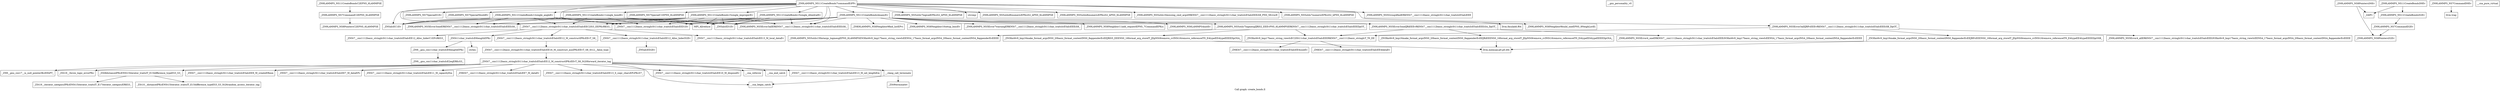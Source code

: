 digraph "Call graph: create_bonds.ll" {
	label="Call graph: create_bonds.ll";

	Node0x55df99c96df0 [shape=record,label="{_ZN9LAMMPS_NS11CreateBondsC2EPNS_6LAMMPSE}"];
	Node0x55df99c96df0 -> Node0x55df99bf5110;
	Node0x55df99bf5110 [shape=record,label="{_ZN9LAMMPS_NS7CommandC2EPNS_6LAMMPSE}"];
	Node0x55df99bf5110 -> Node0x55df99bf19f0;
	Node0x55df99c93900 [shape=record,label="{_ZN9LAMMPS_NS11CreateBonds7commandEiPPc}"];
	Node0x55df99c93900 -> Node0x55df99c52120;
	Node0x55df99c93900 -> Node0x55df99bf49f0;
	Node0x55df99c93900 -> Node0x55df99bffab0;
	Node0x55df99c93900 -> Node0x55df99c28240;
	Node0x55df99c93900 -> Node0x55df99bf1aa0;
	Node0x55df99c93900 -> Node0x55df99bf23d0;
	Node0x55df99c93900 -> Node0x55df99bf3940;
	Node0x55df99c93900 -> Node0x55df99c02f10;
	Node0x55df99c93900 -> Node0x55df99bf52b0;
	Node0x55df99c93900 -> Node0x55df99bf3a40;
	Node0x55df99c93900 -> Node0x55df99bf4d40;
	Node0x55df99c93900 -> Node0x55df99bf1b10;
	Node0x55df99c93900 -> Node0x55df99bf1ba0;
	Node0x55df99c93900 -> Node0x55df99bf4dd0;
	Node0x55df99c93900 -> Node0x55df99c49d80;
	Node0x55df99c93900 -> Node0x55df99bb12d0;
	Node0x55df99c93900 -> Node0x55df99c96e70;
	Node0x55df99c93900 -> Node0x55df99bf4410;
	Node0x55df99c93900 -> Node0x55df99d29d10;
	Node0x55df99c93900 -> Node0x55df99d3f2e0;
	Node0x55df99c93900 -> Node0x55df99d3f580;
	Node0x55df99bf1aa0 [shape=record,label="{_ZN9LAMMPS_NS5Error3allERKNSt7__cxx1112basic_stringIcSt11char_traitsIcESaIcEEEiS8_}"];
	Node0x55df99c52120 [shape=record,label="{_ZNSaIcEC1Ev}"];
	Node0x55df99bf49f0 [shape=record,label="{_ZNSt7__cxx1112basic_stringIcSt11char_traitsIcESaIcEEC2IS3_EEPKcRKS3_}"];
	Node0x55df99bf49f0 -> Node0x55df99c01390;
	Node0x55df99bf49f0 -> Node0x55df99c089d0;
	Node0x55df99bf49f0 -> Node0x55df99c0a360;
	Node0x55df99bf49f0 -> Node0x55df99c0ad20;
	Node0x55df99bf49f0 -> Node0x55df99c0c3f0;
	Node0x55df99c0d270 [shape=record,label="{__gxx_personality_v0}"];
	Node0x55df99bf23d0 [shape=record,label="{_ZNSt7__cxx1112basic_stringIcSt11char_traitsIcESaIcEED1Ev}"];
	Node0x55df99bf3940 [shape=record,label="{_ZNSaIcED1Ev}"];
	Node0x55df99bf4410 [shape=record,label="{_ZN9LAMMPS_NS5utils16missing_cmd_argsERKNSt7__cxx1112basic_stringIcSt11char_traitsIcESaIcEEEiS8_PNS_5ErrorE}"];
	Node0x55df99c49d80 [shape=record,label="{strcmp}"];
	Node0x55df99d3f580 [shape=record,label="{_ZN9LAMMPS_NS5Group4findERKNSt7__cxx1112basic_stringIcSt11char_traitsIcESaIcEEE}"];
	Node0x55df99d3f2e0 [shape=record,label="{_ZN9LAMMPS_NS5Error3allIJRPcEEEvRKNSt7__cxx1112basic_stringIcSt11char_traitsIcESaIcEEEiSB_DpOT_}"];
	Node0x55df99d3f2e0 -> Node0x55df99c102e0;
	Node0x55df99d3f2e0 -> Node0x55df99c12a00;
	Node0x55df99d3f2e0 -> Node0x55df99c13930;
	Node0x55df99c96e70 [shape=record,label="{_ZN9LAMMPS_NS5utils8inumericEPKciS2_bPNS_6LAMMPSE}"];
	Node0x55df99d29d10 [shape=record,label="{_ZN9LAMMPS_NS5utils7numericEPKciS2_bPNS_6LAMMPSE}"];
	Node0x55df99bb12d0 [shape=record,label="{_ZN9LAMMPS_NS5utils8tnumericEPKciS2_bPNS_6LAMMPSE}"];
	Node0x55df99bf4dd0 [shape=record,label="{_ZN9LAMMPS_NS5utils7logicalEPKciS2_bPNS_6LAMMPSE}"];
	Node0x55df99bf1ba0 [shape=record,label="{_ZN9LAMMPS_NS11CreateBonds4manyEv}"];
	Node0x55df99bf1ba0 -> Node0x55df99c15860;
	Node0x55df99bf1ba0 -> Node0x55df99c16840;
	Node0x55df99bf1ba0 -> Node0x55df99c52120;
	Node0x55df99bf1ba0 -> Node0x55df99bf49f0;
	Node0x55df99bf1ba0 -> Node0x55df99bf3940;
	Node0x55df99bf1ba0 -> Node0x55df99bf23d0;
	Node0x55df99bf1ba0 -> Node0x55df99bf1aa0;
	Node0x55df99bf1ba0 -> Node0x55df99c1f960;
	Node0x55df99bf1ba0 -> Node0x55df99c1e010;
	Node0x55df99bf1ba0 -> Node0x55df99c1c7b0;
	Node0x55df99bf1ba0 -> Node0x55df99c1bf80;
	Node0x55df99bf1ba0 -> Node0x55df99c1af80;
	Node0x55df99bf1ba0 -> Node0x55df99c1a170;
	Node0x55df99bf1ba0 -> Node0x55df99c186c0;
	Node0x55df99bf1ba0 -> Node0x55df99c17510;
	Node0x55df99bf1b10 [shape=record,label="{_ZN9LAMMPS_NS11CreateBonds11single_bondEv}"];
	Node0x55df99bf1b10 -> Node0x55df99bf3940;
	Node0x55df99bf1b10 -> Node0x55df99c1e010;
	Node0x55df99bf1b10 -> Node0x55df99c52120;
	Node0x55df99bf1b10 -> Node0x55df99bf49f0;
	Node0x55df99bf1b10 -> Node0x55df99bf23d0;
	Node0x55df99bf1b10 -> Node0x55df99c20e90;
	Node0x55df99bf1b10 -> Node0x55df99bf1aa0;
	Node0x55df99bf4d40 [shape=record,label="{_ZN9LAMMPS_NS11CreateBonds12single_angleEv}"];
	Node0x55df99bf4d40 -> Node0x55df99bf3940;
	Node0x55df99bf4d40 -> Node0x55df99bf23d0;
	Node0x55df99bf4d40 -> Node0x55df99c1e010;
	Node0x55df99bf4d40 -> Node0x55df99c52120;
	Node0x55df99bf4d40 -> Node0x55df99bf49f0;
	Node0x55df99bf4d40 -> Node0x55df99c20e90;
	Node0x55df99bf4d40 -> Node0x55df99bf1aa0;
	Node0x55df99bf3a40 [shape=record,label="{_ZN9LAMMPS_NS11CreateBonds15single_dihedralEv}"];
	Node0x55df99bf3a40 -> Node0x55df99bf3940;
	Node0x55df99bf3a40 -> Node0x55df99bf23d0;
	Node0x55df99bf3a40 -> Node0x55df99c20e90;
	Node0x55df99bf3a40 -> Node0x55df99c1e010;
	Node0x55df99bf3a40 -> Node0x55df99c52120;
	Node0x55df99bf3a40 -> Node0x55df99bf49f0;
	Node0x55df99bf3a40 -> Node0x55df99bf1aa0;
	Node0x55df99bf52b0 [shape=record,label="{_ZN9LAMMPS_NS11CreateBonds15single_improperEv}"];
	Node0x55df99bf52b0 -> Node0x55df99bf3940;
	Node0x55df99bf52b0 -> Node0x55df99bf23d0;
	Node0x55df99bf52b0 -> Node0x55df99c20e90;
	Node0x55df99bf52b0 -> Node0x55df99c1e010;
	Node0x55df99bf52b0 -> Node0x55df99c52120;
	Node0x55df99bf52b0 -> Node0x55df99bf49f0;
	Node0x55df99bf52b0 -> Node0x55df99bf1aa0;
	Node0x55df99c02f10 [shape=record,label="{_ZN9LAMMPS_NS7SpecialC1EPNS_6LAMMPSE}"];
	Node0x55df99c28240 [shape=record,label="{_ZN9LAMMPS_NS7Special5buildEv}"];
	Node0x55df99bffab0 [shape=record,label="{_ZN9LAMMPS_NS7SpecialD1Ev}"];
	Node0x55df99c15860 [shape=record,label="{_ZN9LAMMPS_NS8Neighbor11add_requestEPNS_7CommandEPKci}"];
	Node0x55df99c16840 [shape=record,label="{_ZN9LAMMPS_NS6LAMMPS4initEv}"];
	Node0x55df99c17510 [shape=record,label="{_ZN9LAMMPS_NS5Error7warningERKNSt7__cxx1112basic_stringIcSt11char_traitsIcESaIcEEEiS8_}"];
	Node0x55df99c186c0 [shape=record,label="{_ZN9LAMMPS_NS8Neighbor10setup_binsEv}"];
	Node0x55df99c1a170 [shape=record,label="{_ZNK9LAMMPS_NS8Neighbor9find_listEPvi}"];
	Node0x55df99c1af80 [shape=record,label="{_ZN9LAMMPS_NS8Neighbor9build_oneEPNS_9NeighListEi}"];
	Node0x55df99c1bf80 [shape=record,label="{llvm.fmuladd.f64}"];
	Node0x55df99c1c7b0 [shape=record,label="{_ZN9LAMMPS_NS5Error3oneIJRiEEEvRKNSt7__cxx1112basic_stringIcSt11char_traitsIcESaIcEEEiSA_DpOT_}"];
	Node0x55df99c1c7b0 -> Node0x55df99c102e0;
	Node0x55df99c1c7b0 -> Node0x55df99c25eb0;
	Node0x55df99c1c7b0 -> Node0x55df99c27190;
	Node0x55df99c1e010 [shape=record,label="{MPI_Allreduce}"];
	Node0x55df99c1f960 [shape=record,label="{_ZN9LAMMPS_NS5utils7logmesgIJRlS2_EEEvPNS_6LAMMPSERKNSt7__cxx1112basic_stringIcSt11char_traitsIcESaIcEEEDpOT_}"];
	Node0x55df99c1f960 -> Node0x55df99c102e0;
	Node0x55df99c1f960 -> Node0x55df99c27f90;
	Node0x55df99c1f960 -> Node0x55df99c28c70;
	Node0x55df99c20e90 [shape=record,label="{_ZN9LAMMPS_NS5Error3oneERKNSt7__cxx1112basic_stringIcSt11char_traitsIcESaIcEEEiS8_}"];
	Node0x55df99c2b2e0 [shape=record,label="{_ZN9LAMMPS_NS11CreateBondsD2Ev}"];
	Node0x55df99c2b2e0 -> Node0x55df99c2c680;
	Node0x55df99c2f540 [shape=record,label="{_ZN9LAMMPS_NS11CreateBondsD0Ev}"];
	Node0x55df99c2f540 -> Node0x55df99c2b2e0;
	Node0x55df99c2f540 -> Node0x55df99c311b0;
	Node0x55df99bf19f0 [shape=record,label="{_ZN9LAMMPS_NS8PointersC2EPNS_6LAMMPSE}"];
	Node0x55df99c2c680 [shape=record,label="{_ZN9LAMMPS_NS7CommandD2Ev}"];
	Node0x55df99c2c680 -> Node0x55df99c32ad0;
	Node0x55df99c33970 [shape=record,label="{_ZN9LAMMPS_NS7CommandD0Ev}"];
	Node0x55df99c33970 -> Node0x55df99c38fb0;
	Node0x55df99c3a200 [shape=record,label="{__cxa_pure_virtual}"];
	Node0x55df99c32ad0 [shape=record,label="{_ZN9LAMMPS_NS8PointersD2Ev}"];
	Node0x55df99c3b880 [shape=record,label="{_ZN9LAMMPS_NS8PointersD0Ev}"];
	Node0x55df99c3b880 -> Node0x55df99c32ad0;
	Node0x55df99c3b880 -> Node0x55df99c311b0;
	Node0x55df99c311b0 [shape=record,label="{_ZdlPv}"];
	Node0x55df99c38fb0 [shape=record,label="{llvm.trap}"];
	Node0x55df99c01390 [shape=record,label="{_ZNSt7__cxx1112basic_stringIcSt11char_traitsIcESaIcEE13_M_local_dataEv}"];
	Node0x55df99c089d0 [shape=record,label="{_ZNSt7__cxx1112basic_stringIcSt11char_traitsIcESaIcEE12_Alloc_hiderC1EPcRKS3_}"];
	Node0x55df99c0ad20 [shape=record,label="{_ZNSt7__cxx1112basic_stringIcSt11char_traitsIcESaIcEE12_M_constructIPKcEEvT_S8_}"];
	Node0x55df99c0ad20 -> Node0x55df99c3f000;
	Node0x55df99c0a360 [shape=record,label="{_ZNSt11char_traitsIcE6lengthEPKc}"];
	Node0x55df99c0a360 -> Node0x55df99c41cf0;
	Node0x55df99c0a360 -> Node0x55df99c435c0;
	Node0x55df99c0c3f0 [shape=record,label="{_ZNSt7__cxx1112basic_stringIcSt11char_traitsIcESaIcEE12_Alloc_hiderD2Ev}"];
	Node0x55df99c0c3f0 -> Node0x55df99c443e0;
	Node0x55df99c3f000 [shape=record,label="{_ZNSt7__cxx1112basic_stringIcSt11char_traitsIcESaIcEE16_M_construct_auxIPKcEEvT_S8_St12__false_type}"];
	Node0x55df99c3f000 -> Node0x55df99c45f50;
	Node0x55df99c45f50 [shape=record,label="{_ZNSt7__cxx1112basic_stringIcSt11char_traitsIcESaIcEE12_M_constructIPKcEEvT_S8_St20forward_iterator_tag}"];
	Node0x55df99c45f50 -> Node0x55df99c47080;
	Node0x55df99c45f50 -> Node0x55df99c488a0;
	Node0x55df99c45f50 -> Node0x55df99c49720;
	Node0x55df99c45f50 -> Node0x55df99c4bdb0;
	Node0x55df99c45f50 -> Node0x55df99c4cc30;
	Node0x55df99c45f50 -> Node0x55df99c4dc90;
	Node0x55df99c45f50 -> Node0x55df99c4e3a0;
	Node0x55df99c45f50 -> Node0x55df99c29110;
	Node0x55df99c45f50 -> Node0x55df99c4ef50;
	Node0x55df99c45f50 -> Node0x55df99c4f920;
	Node0x55df99c45f50 -> Node0x55df99c50a20;
	Node0x55df99c45f50 -> Node0x55df99c52360;
	Node0x55df99c45f50 -> Node0x55df99c52bf0;
	Node0x55df99c45f50 -> Node0x55df99c54e30;
	Node0x55df99c47080 [shape=record,label="{_ZN9__gnu_cxx17__is_null_pointerIKcEEbPT_}"];
	Node0x55df99c488a0 [shape=record,label="{_ZSt19__throw_logic_errorPKc}"];
	Node0x55df99c49720 [shape=record,label="{_ZSt8distanceIPKcENSt15iterator_traitsIT_E15difference_typeES3_S3_}"];
	Node0x55df99c49720 -> Node0x55df99c556c0;
	Node0x55df99c49720 -> Node0x55df99c57cd0;
	Node0x55df99c4cc30 [shape=record,label="{_ZNSt7__cxx1112basic_stringIcSt11char_traitsIcESaIcEE7_M_dataEPc}"];
	Node0x55df99c4bdb0 [shape=record,label="{_ZNSt7__cxx1112basic_stringIcSt11char_traitsIcESaIcEE9_M_createERmm}"];
	Node0x55df99c4dc90 [shape=record,label="{_ZNSt7__cxx1112basic_stringIcSt11char_traitsIcESaIcEE11_M_capacityEm}"];
	Node0x55df99c29110 [shape=record,label="{_ZNSt7__cxx1112basic_stringIcSt11char_traitsIcESaIcEE13_S_copy_charsEPcPKcS7_}"];
	Node0x55df99c4e3a0 [shape=record,label="{_ZNKSt7__cxx1112basic_stringIcSt11char_traitsIcESaIcEE7_M_dataEv}"];
	Node0x55df99c4ef50 [shape=record,label="{__cxa_begin_catch}"];
	Node0x55df99c4f920 [shape=record,label="{_ZNSt7__cxx1112basic_stringIcSt11char_traitsIcESaIcEE10_M_disposeEv}"];
	Node0x55df99c50a20 [shape=record,label="{__cxa_rethrow}"];
	Node0x55df99c52360 [shape=record,label="{__cxa_end_catch}"];
	Node0x55df99c54e30 [shape=record,label="{__clang_call_terminate}"];
	Node0x55df99c54e30 -> Node0x55df99c4ef50;
	Node0x55df99c54e30 -> Node0x55df99c5d8a0;
	Node0x55df99c5d8a0 [shape=record,label="{_ZSt9terminatev}"];
	Node0x55df99c52bf0 [shape=record,label="{_ZNSt7__cxx1112basic_stringIcSt11char_traitsIcESaIcEE13_M_set_lengthEm}"];
	Node0x55df99c57cd0 [shape=record,label="{_ZSt10__distanceIPKcENSt15iterator_traitsIT_E15difference_typeES3_S3_St26random_access_iterator_tag}"];
	Node0x55df99c556c0 [shape=record,label="{_ZSt19__iterator_categoryIPKcENSt15iterator_traitsIT_E17iterator_categoryERKS3_}"];
	Node0x55df99c41cf0 [shape=record,label="{_ZN9__gnu_cxx11char_traitsIcE6lengthEPKc}"];
	Node0x55df99c41cf0 -> Node0x55df99c5f980;
	Node0x55df99c435c0 [shape=record,label="{strlen}"];
	Node0x55df99c5f980 [shape=record,label="{_ZN9__gnu_cxx11char_traitsIcE2eqERKcS3_}"];
	Node0x55df99c443e0 [shape=record,label="{_ZNSaIcED2Ev}"];
	Node0x55df99c13930 [shape=record,label="{_ZN9LAMMPS_NS5Error4_allERKNSt7__cxx1112basic_stringIcSt11char_traitsIcESaIcEEEiN3fmt6v9_lmp17basic_string_viewIcEENSA_17basic_format_argsINSA_20basic_format_contextINSA_8appenderEcEEEE}"];
	Node0x55df99c102e0 [shape=record,label="{_ZN3fmt6v9_lmp17basic_string_viewIcEC2ISt11char_traitsIcESaIcEEERKNSt7__cxx1112basic_stringIcT_T0_EE}"];
	Node0x55df99c102e0 -> Node0x55df99c655d0;
	Node0x55df99c102e0 -> Node0x55df99c66240;
	Node0x55df99c12a00 [shape=record,label="{_ZN3fmt6v9_lmp16make_format_argsINS0_20basic_format_contextINS0_8appenderEcEEJRPcEEENS0_16format_arg_storeIT_JDpNSt9remove_cvINSt16remove_referenceIT0_E4typeEE4typeEEEEDpOSB_}"];
	Node0x55df99c12a00 -> Node0x55df99c666e0;
	Node0x55df99c655d0 [shape=record,label="{_ZNKSt7__cxx1112basic_stringIcSt11char_traitsIcESaIcEE4dataEv}"];
	Node0x55df99c66240 [shape=record,label="{_ZNKSt7__cxx1112basic_stringIcSt11char_traitsIcESaIcEE4sizeEv}"];
	Node0x55df99c666e0 [shape=record,label="{llvm.memcpy.p0.p0.i64}"];
	Node0x55df99c27190 [shape=record,label="{_ZN9LAMMPS_NS5Error4_oneERKNSt7__cxx1112basic_stringIcSt11char_traitsIcESaIcEEEiN3fmt6v9_lmp17basic_string_viewIcEENSA_17basic_format_argsINSA_20basic_format_contextINSA_8appenderEcEEEE}"];
	Node0x55df99c25eb0 [shape=record,label="{_ZN3fmt6v9_lmp16make_format_argsINS0_20basic_format_contextINS0_8appenderEcEEJRiEEENS0_16format_arg_storeIT_JDpNSt9remove_cvINSt16remove_referenceIT0_E4typeEE4typeEEEEDpOSA_}"];
	Node0x55df99c25eb0 -> Node0x55df99c666e0;
	Node0x55df99c28c70 [shape=record,label="{_ZN9LAMMPS_NS5utils15fmtargs_logmesgEPNS_6LAMMPSEN3fmt6v9_lmp17basic_string_viewIcEENS4_17basic_format_argsINS4_20basic_format_contextINS4_8appenderEcEEEE}"];
	Node0x55df99c27f90 [shape=record,label="{_ZN3fmt6v9_lmp16make_format_argsINS0_20basic_format_contextINS0_8appenderEcEEJRlS5_EEENS0_16format_arg_storeIT_JDpNSt9remove_cvINSt16remove_referenceIT0_E4typeEE4typeEEEEDpOSA_}"];
	Node0x55df99c27f90 -> Node0x55df99c666e0;
}
